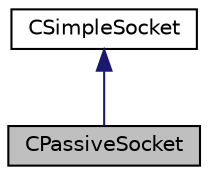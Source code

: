 digraph "CPassiveSocket"
{
  edge [fontname="Helvetica",fontsize="10",labelfontname="Helvetica",labelfontsize="10"];
  node [fontname="Helvetica",fontsize="10",shape=record];
  Node1 [label="CPassiveSocket",height=0.2,width=0.4,color="black", fillcolor="grey75", style="filled" fontcolor="black"];
  Node2 -> Node1 [dir="back",color="midnightblue",fontsize="10",style="solid",fontname="Helvetica"];
  Node2 [label="CSimpleSocket",height=0.2,width=0.4,color="black", fillcolor="white", style="filled",URL="$classCSimpleSocket.html",tooltip="Provides a platform independent class to for socket development."];
}
